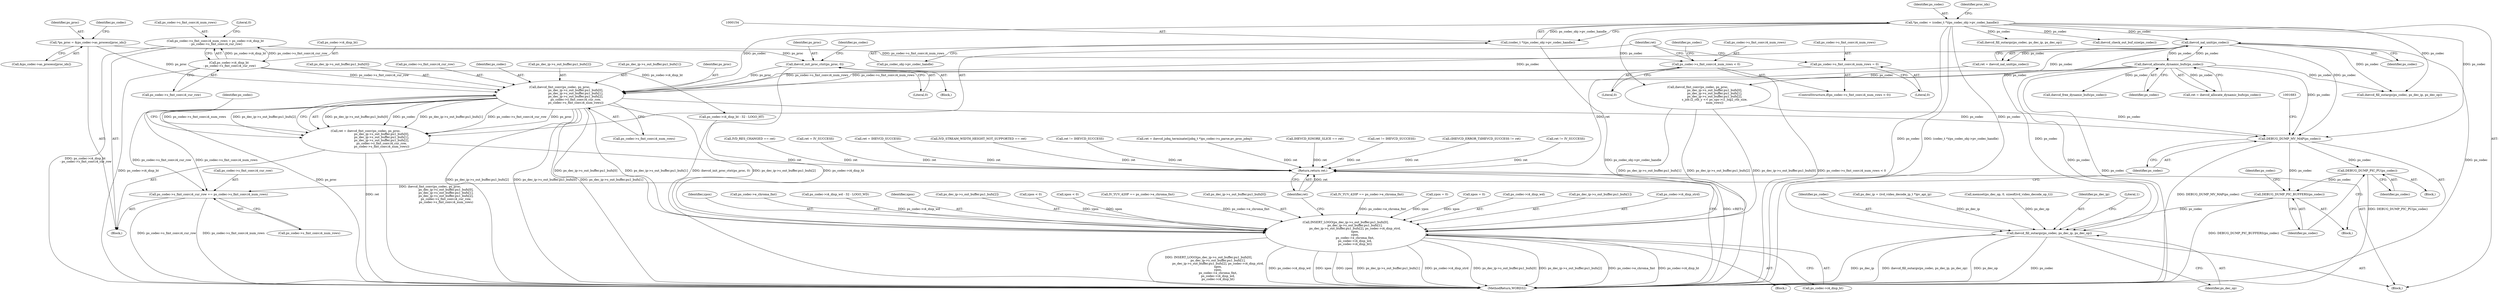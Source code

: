 digraph "0_Android_87fb7909c49e6a4510ba86ace1ffc83459c7e1b9@array" {
"1001634" [label="(Call,ihevcd_fmt_conv(ps_codec, ps_proc,\n                                  ps_dec_ip->s_out_buffer.pu1_bufs[0],\n                                  ps_dec_ip->s_out_buffer.pu1_bufs[1],\n                                  ps_dec_ip->s_out_buffer.pu1_bufs[2],\n                                  ps_codec->s_fmt_conv.i4_cur_row,\n                                  ps_codec->s_fmt_conv.i4_num_rows))"];
"1000151" [label="(Call,*ps_codec = (codec_t *)(ps_codec_obj->pv_codec_handle))"];
"1000153" [label="(Call,(codec_t *)(ps_codec_obj->pv_codec_handle))"];
"1000986" [label="(Call,ihevcd_nal_unit(ps_codec))"];
"1001183" [label="(Call,ihevcd_allocate_dynamic_bufs(ps_codec))"];
"1001614" [label="(Call,ihevcd_init_proc_ctxt(ps_proc, 0))"];
"1001584" [label="(Call,*ps_proc = &ps_codec->as_process[proc_idx])"];
"1001598" [label="(Call,ps_codec->i4_disp_ht\n - ps_codec->s_fmt_conv.i4_cur_row)"];
"1001618" [label="(Call,ps_codec->s_fmt_conv.i4_num_rows < 0)"];
"1001592" [label="(Call,ps_codec->s_fmt_conv.i4_num_rows = ps_codec->i4_disp_ht\n - ps_codec->s_fmt_conv.i4_cur_row)"];
"1001625" [label="(Call,ps_codec->s_fmt_conv.i4_num_rows = 0)"];
"1001632" [label="(Call,ret = ihevcd_fmt_conv(ps_codec, ps_proc,\n                                  ps_dec_ip->s_out_buffer.pu1_bufs[0],\n                                  ps_dec_ip->s_out_buffer.pu1_bufs[1],\n                                  ps_dec_ip->s_out_buffer.pu1_bufs[2],\n                                  ps_codec->s_fmt_conv.i4_cur_row,\n                                  ps_codec->s_fmt_conv.i4_num_rows))"];
"1001901" [label="(Return,return ret;)"];
"1001668" [label="(Call,ps_codec->s_fmt_conv.i4_cur_row += ps_codec->s_fmt_conv.i4_num_rows)"];
"1001679" [label="(Call,DEBUG_DUMP_MV_MAP(ps_codec))"];
"1001812" [label="(Call,DEBUG_DUMP_PIC_PU(ps_codec))"];
"1001814" [label="(Call,DEBUG_DUMP_PIC_BUFFERS(ps_codec))"];
"1001820" [label="(Call,ihevcd_fill_outargs(ps_codec, ps_dec_ip, ps_dec_op))"];
"1001865" [label="(Call,INSERT_LOGO(ps_dec_ip->s_out_buffer.pu1_bufs[0],\n                    ps_dec_ip->s_out_buffer.pu1_bufs[1],\n                    ps_dec_ip->s_out_buffer.pu1_bufs[2], ps_codec->i4_disp_strd,\n                    xpos,\n                    ypos,\n                    ps_codec->e_chroma_fmt,\n                    ps_codec->i4_disp_wd,\n                    ps_codec->i4_disp_ht))"];
"1000147" [label="(Call,ret = IV_SUCCESS)"];
"1001186" [label="(Call,ret != IV_SUCCESS)"];
"1001826" [label="(Literal,1)"];
"1001813" [label="(Identifier,ps_codec)"];
"1001107" [label="(Call,IVD_RES_CHANGED == ret)"];
"1001181" [label="(Call,ret = ihevcd_allocate_dynamic_bufs(ps_codec))"];
"1001584" [label="(Call,*ps_proc = &ps_codec->as_process[proc_idx])"];
"1000145" [label="(Block,)"];
"1001292" [label="(Call,IV_YUV_420P == ps_codec->e_chroma_fmt)"];
"1001618" [label="(Call,ps_codec->s_fmt_conv.i4_num_rows < 0)"];
"1001663" [label="(Call,ps_codec->s_fmt_conv.i4_num_rows)"];
"1001862" [label="(Call,xpos = 0)"];
"1001895" [label="(Call,ps_codec->i4_disp_wd)"];
"1001637" [label="(Call,ps_dec_ip->s_out_buffer.pu1_bufs[0])"];
"1001901" [label="(Return,return ret;)"];
"1001609" [label="(Literal,0)"];
"1001814" [label="(Call,DEBUG_DUMP_PIC_BUFFERS(ps_codec))"];
"1001240" [label="(Block,)"];
"1001815" [label="(Identifier,ps_codec)"];
"1001873" [label="(Call,ps_dec_ip->s_out_buffer.pu1_bufs[1])"];
"1001887" [label="(Call,ps_codec->i4_disp_strd)"];
"1001680" [label="(Identifier,ps_codec)"];
"1001821" [label="(Identifier,ps_codec)"];
"1001891" [label="(Identifier,ypos)"];
"1000155" [label="(Call,ps_codec_obj->pv_codec_handle)"];
"1001892" [label="(Call,ps_codec->e_chroma_fmt)"];
"1001811" [label="(Block,)"];
"1000984" [label="(Call,ret = ihevcd_nal_unit(ps_codec))"];
"1001599" [label="(Call,ps_codec->i4_disp_ht)"];
"1001903" [label="(MethodReturn,WORD32)"];
"1001671" [label="(Identifier,ps_codec)"];
"1001165" [label="(Call,ret = IHEVCD_SUCCESS)"];
"1001632" [label="(Call,ret = ihevcd_fmt_conv(ps_codec, ps_proc,\n                                  ps_dec_ip->s_out_buffer.pu1_bufs[0],\n                                  ps_dec_ip->s_out_buffer.pu1_bufs[1],\n                                  ps_dec_ip->s_out_buffer.pu1_bufs[2],\n                                  ps_codec->s_fmt_conv.i4_cur_row,\n                                  ps_codec->s_fmt_conv.i4_num_rows))"];
"1001190" [label="(Call,ihevcd_free_dynamic_bufs(ps_codec))"];
"1001183" [label="(Call,ihevcd_allocate_dynamic_bufs(ps_codec))"];
"1000986" [label="(Call,ihevcd_nal_unit(ps_codec))"];
"1000153" [label="(Call,(codec_t *)(ps_codec_obj->pv_codec_handle))"];
"1001812" [label="(Call,DEBUG_DUMP_PIC_PU(ps_codec))"];
"1001820" [label="(Call,ihevcd_fill_outargs(ps_codec, ps_dec_ip, ps_dec_op))"];
"1000987" [label="(Identifier,ps_codec)"];
"1001834" [label="(Call,ps_codec->i4_disp_wd - 32 - LOGO_WD)"];
"1001890" [label="(Identifier,xpos)"];
"1001595" [label="(Identifier,ps_codec)"];
"1001615" [label="(Identifier,ps_proc)"];
"1001658" [label="(Call,ps_codec->s_fmt_conv.i4_cur_row)"];
"1001614" [label="(Call,ihevcd_init_proc_ctxt(ps_proc, 0))"];
"1001635" [label="(Identifier,ps_codec)"];
"1001651" [label="(Call,ps_dec_ip->s_out_buffer.pu1_bufs[2])"];
"1001902" [label="(Identifier,ret)"];
"1001880" [label="(Call,ps_dec_ip->s_out_buffer.pu1_bufs[2])"];
"1001602" [label="(Call,ps_codec->s_fmt_conv.i4_cur_row)"];
"1000173" [label="(Call,ps_dec_ip = (ivd_video_decode_ip_t *)pv_api_ip)"];
"1001852" [label="(Call,ypos < 0)"];
"1001644" [label="(Call,ps_dec_ip->s_out_buffer.pu1_bufs[1])"];
"1001592" [label="(Call,ps_codec->s_fmt_conv.i4_num_rows = ps_codec->i4_disp_ht\n - ps_codec->s_fmt_conv.i4_cur_row)"];
"1000151" [label="(Call,*ps_codec = (codec_t *)(ps_codec_obj->pv_codec_handle))"];
"1001859" [label="(Call,xpos < 0)"];
"1001617" [label="(ControlStructure,if(ps_codec->s_fmt_conv.i4_num_rows < 0))"];
"1001110" [label="(Call,IVD_STREAM_WIDTH_HEIGHT_NOT_SUPPORTED == ret)"];
"1001865" [label="(Call,INSERT_LOGO(ps_dec_ip->s_out_buffer.pu1_bufs[0],\n                    ps_dec_ip->s_out_buffer.pu1_bufs[1],\n                    ps_dec_ip->s_out_buffer.pu1_bufs[2], ps_codec->i4_disp_strd,\n                    xpos,\n                    ypos,\n                    ps_codec->e_chroma_fmt,\n                    ps_codec->i4_disp_wd,\n                    ps_codec->i4_disp_ht))"];
"1001586" [label="(Call,&ps_codec->as_process[proc_idx])"];
"1001633" [label="(Identifier,ret)"];
"1001818" [label="(Identifier,ps_codec)"];
"1001219" [label="(Call,ret != IHEVCD_SUCCESS)"];
"1001621" [label="(Identifier,ps_codec)"];
"1001830" [label="(Block,)"];
"1001572" [label="(Call,IV_YUV_420P == ps_codec->e_chroma_fmt)"];
"1001585" [label="(Identifier,ps_proc)"];
"1001624" [label="(Literal,0)"];
"1001381" [label="(Call,ret = ihevcd_jobq_terminate((jobq_t *)ps_codec->s_parse.pv_proc_jobq))"];
"1001628" [label="(Identifier,ps_codec)"];
"1000152" [label="(Identifier,ps_codec)"];
"1001679" [label="(Call,DEBUG_DUMP_MV_MAP(ps_codec))"];
"1001866" [label="(Call,ps_dec_ip->s_out_buffer.pu1_bufs[0])"];
"1001844" [label="(Call,ps_codec->i4_disp_ht - 32 - LOGO_HT)"];
"1001527" [label="(Call,ihevcd_fmt_conv(ps_codec, ps_proc,\n                                    ps_dec_ip->s_out_buffer.pu1_bufs[0],\n                                    ps_dec_ip->s_out_buffer.pu1_bufs[1],\n                                    ps_dec_ip->s_out_buffer.pu1_bufs[2],\n                                    s_job.i2_ctb_y << ps_sps->i1_log2_ctb_size,\n                                    num_rows))"];
"1001674" [label="(Call,ps_codec->s_fmt_conv.i4_num_rows)"];
"1001616" [label="(Literal,0)"];
"1001631" [label="(Literal,0)"];
"1000190" [label="(Call,memset(ps_dec_op, 0, sizeof(ivd_video_decode_op_t)))"];
"1001593" [label="(Call,ps_codec->s_fmt_conv.i4_num_rows)"];
"1000600" [label="(Call,ihevcd_fill_outargs(ps_codec, ps_dec_ip, ps_dec_op))"];
"1001668" [label="(Call,ps_codec->s_fmt_conv.i4_cur_row += ps_codec->s_fmt_conv.i4_num_rows)"];
"1001636" [label="(Identifier,ps_proc)"];
"1001613" [label="(Block,)"];
"1001855" [label="(Call,ypos = 0)"];
"1000162" [label="(Identifier,proc_idx)"];
"1001625" [label="(Call,ps_codec->s_fmt_conv.i4_num_rows = 0)"];
"1001582" [label="(Block,)"];
"1001184" [label="(Identifier,ps_codec)"];
"1001086" [label="(Call,IHEVCD_IGNORE_SLICE == ret)"];
"1001822" [label="(Identifier,ps_dec_ip)"];
"1000546" [label="(Call,ihevcd_check_out_buf_size(ps_codec))"];
"1001619" [label="(Call,ps_codec->s_fmt_conv.i4_num_rows)"];
"1001669" [label="(Call,ps_codec->s_fmt_conv.i4_cur_row)"];
"1001152" [label="(Call,ret != IHEVCD_SUCCESS)"];
"1001228" [label="(Call,ihevcd_fill_outargs(ps_codec, ps_dec_ip, ps_dec_op))"];
"1001626" [label="(Call,ps_codec->s_fmt_conv.i4_num_rows)"];
"1001423" [label="(Call,(IHEVCD_ERROR_T)IHEVCD_SUCCESS != ret)"];
"1001634" [label="(Call,ihevcd_fmt_conv(ps_codec, ps_proc,\n                                  ps_dec_ip->s_out_buffer.pu1_bufs[0],\n                                  ps_dec_ip->s_out_buffer.pu1_bufs[1],\n                                  ps_dec_ip->s_out_buffer.pu1_bufs[2],\n                                  ps_codec->s_fmt_conv.i4_cur_row,\n                                  ps_codec->s_fmt_conv.i4_num_rows))"];
"1001898" [label="(Call,ps_codec->i4_disp_ht)"];
"1001823" [label="(Identifier,ps_dec_op)"];
"1001598" [label="(Call,ps_codec->i4_disp_ht\n - ps_codec->s_fmt_conv.i4_cur_row)"];
"1001634" -> "1001632"  [label="AST: "];
"1001634" -> "1001663"  [label="CFG: "];
"1001635" -> "1001634"  [label="AST: "];
"1001636" -> "1001634"  [label="AST: "];
"1001637" -> "1001634"  [label="AST: "];
"1001644" -> "1001634"  [label="AST: "];
"1001651" -> "1001634"  [label="AST: "];
"1001658" -> "1001634"  [label="AST: "];
"1001663" -> "1001634"  [label="AST: "];
"1001632" -> "1001634"  [label="CFG: "];
"1001634" -> "1001903"  [label="DDG: ps_proc"];
"1001634" -> "1001903"  [label="DDG: ps_dec_ip->s_out_buffer.pu1_bufs[2]"];
"1001634" -> "1001903"  [label="DDG: ps_dec_ip->s_out_buffer.pu1_bufs[0]"];
"1001634" -> "1001903"  [label="DDG: ps_dec_ip->s_out_buffer.pu1_bufs[1]"];
"1001634" -> "1001632"  [label="DDG: ps_dec_ip->s_out_buffer.pu1_bufs[0]"];
"1001634" -> "1001632"  [label="DDG: ps_codec"];
"1001634" -> "1001632"  [label="DDG: ps_dec_ip->s_out_buffer.pu1_bufs[1]"];
"1001634" -> "1001632"  [label="DDG: ps_codec->s_fmt_conv.i4_cur_row"];
"1001634" -> "1001632"  [label="DDG: ps_proc"];
"1001634" -> "1001632"  [label="DDG: ps_codec->s_fmt_conv.i4_num_rows"];
"1001634" -> "1001632"  [label="DDG: ps_dec_ip->s_out_buffer.pu1_bufs[2]"];
"1000151" -> "1001634"  [label="DDG: ps_codec"];
"1000986" -> "1001634"  [label="DDG: ps_codec"];
"1001183" -> "1001634"  [label="DDG: ps_codec"];
"1001614" -> "1001634"  [label="DDG: ps_proc"];
"1001584" -> "1001634"  [label="DDG: ps_proc"];
"1001598" -> "1001634"  [label="DDG: ps_codec->s_fmt_conv.i4_cur_row"];
"1001618" -> "1001634"  [label="DDG: ps_codec->s_fmt_conv.i4_num_rows"];
"1001625" -> "1001634"  [label="DDG: ps_codec->s_fmt_conv.i4_num_rows"];
"1001634" -> "1001668"  [label="DDG: ps_codec->s_fmt_conv.i4_num_rows"];
"1001634" -> "1001668"  [label="DDG: ps_codec->s_fmt_conv.i4_cur_row"];
"1001634" -> "1001679"  [label="DDG: ps_codec"];
"1001634" -> "1001865"  [label="DDG: ps_dec_ip->s_out_buffer.pu1_bufs[0]"];
"1001634" -> "1001865"  [label="DDG: ps_dec_ip->s_out_buffer.pu1_bufs[1]"];
"1001634" -> "1001865"  [label="DDG: ps_dec_ip->s_out_buffer.pu1_bufs[2]"];
"1000151" -> "1000145"  [label="AST: "];
"1000151" -> "1000153"  [label="CFG: "];
"1000152" -> "1000151"  [label="AST: "];
"1000153" -> "1000151"  [label="AST: "];
"1000162" -> "1000151"  [label="CFG: "];
"1000151" -> "1001903"  [label="DDG: ps_codec"];
"1000151" -> "1001903"  [label="DDG: (codec_t *)(ps_codec_obj->pv_codec_handle)"];
"1000153" -> "1000151"  [label="DDG: ps_codec_obj->pv_codec_handle"];
"1000151" -> "1000546"  [label="DDG: ps_codec"];
"1000151" -> "1000600"  [label="DDG: ps_codec"];
"1000151" -> "1000986"  [label="DDG: ps_codec"];
"1000151" -> "1001228"  [label="DDG: ps_codec"];
"1000151" -> "1001527"  [label="DDG: ps_codec"];
"1000151" -> "1001679"  [label="DDG: ps_codec"];
"1000151" -> "1001820"  [label="DDG: ps_codec"];
"1000153" -> "1000155"  [label="CFG: "];
"1000154" -> "1000153"  [label="AST: "];
"1000155" -> "1000153"  [label="AST: "];
"1000153" -> "1001903"  [label="DDG: ps_codec_obj->pv_codec_handle"];
"1000986" -> "1000984"  [label="AST: "];
"1000986" -> "1000987"  [label="CFG: "];
"1000987" -> "1000986"  [label="AST: "];
"1000984" -> "1000986"  [label="CFG: "];
"1000986" -> "1001903"  [label="DDG: ps_codec"];
"1000986" -> "1000984"  [label="DDG: ps_codec"];
"1001183" -> "1000986"  [label="DDG: ps_codec"];
"1000986" -> "1001183"  [label="DDG: ps_codec"];
"1000986" -> "1001228"  [label="DDG: ps_codec"];
"1000986" -> "1001527"  [label="DDG: ps_codec"];
"1000986" -> "1001679"  [label="DDG: ps_codec"];
"1000986" -> "1001820"  [label="DDG: ps_codec"];
"1001183" -> "1001181"  [label="AST: "];
"1001183" -> "1001184"  [label="CFG: "];
"1001184" -> "1001183"  [label="AST: "];
"1001181" -> "1001183"  [label="CFG: "];
"1001183" -> "1001903"  [label="DDG: ps_codec"];
"1001183" -> "1001181"  [label="DDG: ps_codec"];
"1001183" -> "1001190"  [label="DDG: ps_codec"];
"1001183" -> "1001228"  [label="DDG: ps_codec"];
"1001183" -> "1001527"  [label="DDG: ps_codec"];
"1001183" -> "1001679"  [label="DDG: ps_codec"];
"1001183" -> "1001820"  [label="DDG: ps_codec"];
"1001614" -> "1001613"  [label="AST: "];
"1001614" -> "1001616"  [label="CFG: "];
"1001615" -> "1001614"  [label="AST: "];
"1001616" -> "1001614"  [label="AST: "];
"1001621" -> "1001614"  [label="CFG: "];
"1001614" -> "1001903"  [label="DDG: ihevcd_init_proc_ctxt(ps_proc, 0)"];
"1001584" -> "1001614"  [label="DDG: ps_proc"];
"1001584" -> "1001582"  [label="AST: "];
"1001584" -> "1001586"  [label="CFG: "];
"1001585" -> "1001584"  [label="AST: "];
"1001586" -> "1001584"  [label="AST: "];
"1001595" -> "1001584"  [label="CFG: "];
"1001598" -> "1001592"  [label="AST: "];
"1001598" -> "1001602"  [label="CFG: "];
"1001599" -> "1001598"  [label="AST: "];
"1001602" -> "1001598"  [label="AST: "];
"1001592" -> "1001598"  [label="CFG: "];
"1001598" -> "1001903"  [label="DDG: ps_codec->i4_disp_ht"];
"1001598" -> "1001592"  [label="DDG: ps_codec->i4_disp_ht"];
"1001598" -> "1001592"  [label="DDG: ps_codec->s_fmt_conv.i4_cur_row"];
"1001598" -> "1001844"  [label="DDG: ps_codec->i4_disp_ht"];
"1001618" -> "1001617"  [label="AST: "];
"1001618" -> "1001624"  [label="CFG: "];
"1001619" -> "1001618"  [label="AST: "];
"1001624" -> "1001618"  [label="AST: "];
"1001628" -> "1001618"  [label="CFG: "];
"1001633" -> "1001618"  [label="CFG: "];
"1001618" -> "1001903"  [label="DDG: ps_codec->s_fmt_conv.i4_num_rows < 0"];
"1001592" -> "1001618"  [label="DDG: ps_codec->s_fmt_conv.i4_num_rows"];
"1001592" -> "1001582"  [label="AST: "];
"1001593" -> "1001592"  [label="AST: "];
"1001609" -> "1001592"  [label="CFG: "];
"1001592" -> "1001903"  [label="DDG: ps_codec->i4_disp_ht\n - ps_codec->s_fmt_conv.i4_cur_row"];
"1001625" -> "1001617"  [label="AST: "];
"1001625" -> "1001631"  [label="CFG: "];
"1001626" -> "1001625"  [label="AST: "];
"1001631" -> "1001625"  [label="AST: "];
"1001633" -> "1001625"  [label="CFG: "];
"1001632" -> "1001582"  [label="AST: "];
"1001633" -> "1001632"  [label="AST: "];
"1001671" -> "1001632"  [label="CFG: "];
"1001632" -> "1001903"  [label="DDG: ret"];
"1001632" -> "1001903"  [label="DDG: ihevcd_fmt_conv(ps_codec, ps_proc,\n                                  ps_dec_ip->s_out_buffer.pu1_bufs[0],\n                                  ps_dec_ip->s_out_buffer.pu1_bufs[1],\n                                  ps_dec_ip->s_out_buffer.pu1_bufs[2],\n                                  ps_codec->s_fmt_conv.i4_cur_row,\n                                  ps_codec->s_fmt_conv.i4_num_rows)"];
"1001632" -> "1001901"  [label="DDG: ret"];
"1001901" -> "1000145"  [label="AST: "];
"1001901" -> "1001902"  [label="CFG: "];
"1001902" -> "1001901"  [label="AST: "];
"1001903" -> "1001901"  [label="CFG: "];
"1001901" -> "1001903"  [label="DDG: <RET>"];
"1001902" -> "1001901"  [label="DDG: ret"];
"1001165" -> "1001901"  [label="DDG: ret"];
"1001107" -> "1001901"  [label="DDG: ret"];
"1001086" -> "1001901"  [label="DDG: ret"];
"1001381" -> "1001901"  [label="DDG: ret"];
"1001423" -> "1001901"  [label="DDG: ret"];
"1001152" -> "1001901"  [label="DDG: ret"];
"1000984" -> "1001901"  [label="DDG: ret"];
"1001219" -> "1001901"  [label="DDG: ret"];
"1000147" -> "1001901"  [label="DDG: ret"];
"1001110" -> "1001901"  [label="DDG: ret"];
"1001186" -> "1001901"  [label="DDG: ret"];
"1001668" -> "1001582"  [label="AST: "];
"1001668" -> "1001674"  [label="CFG: "];
"1001669" -> "1001668"  [label="AST: "];
"1001674" -> "1001668"  [label="AST: "];
"1001680" -> "1001668"  [label="CFG: "];
"1001668" -> "1001903"  [label="DDG: ps_codec->s_fmt_conv.i4_cur_row"];
"1001668" -> "1001903"  [label="DDG: ps_codec->s_fmt_conv.i4_num_rows"];
"1001679" -> "1001240"  [label="AST: "];
"1001679" -> "1001680"  [label="CFG: "];
"1001680" -> "1001679"  [label="AST: "];
"1001683" -> "1001679"  [label="CFG: "];
"1001679" -> "1001903"  [label="DDG: DEBUG_DUMP_MV_MAP(ps_codec)"];
"1001527" -> "1001679"  [label="DDG: ps_codec"];
"1001679" -> "1001812"  [label="DDG: ps_codec"];
"1001679" -> "1001814"  [label="DDG: ps_codec"];
"1001812" -> "1001811"  [label="AST: "];
"1001812" -> "1001813"  [label="CFG: "];
"1001813" -> "1001812"  [label="AST: "];
"1001815" -> "1001812"  [label="CFG: "];
"1001812" -> "1001903"  [label="DDG: DEBUG_DUMP_PIC_PU(ps_codec)"];
"1001812" -> "1001814"  [label="DDG: ps_codec"];
"1001814" -> "1001240"  [label="AST: "];
"1001814" -> "1001815"  [label="CFG: "];
"1001815" -> "1001814"  [label="AST: "];
"1001818" -> "1001814"  [label="CFG: "];
"1001814" -> "1001903"  [label="DDG: DEBUG_DUMP_PIC_BUFFERS(ps_codec)"];
"1001814" -> "1001820"  [label="DDG: ps_codec"];
"1001820" -> "1000145"  [label="AST: "];
"1001820" -> "1001823"  [label="CFG: "];
"1001821" -> "1001820"  [label="AST: "];
"1001822" -> "1001820"  [label="AST: "];
"1001823" -> "1001820"  [label="AST: "];
"1001826" -> "1001820"  [label="CFG: "];
"1001820" -> "1001903"  [label="DDG: ps_dec_ip"];
"1001820" -> "1001903"  [label="DDG: ihevcd_fill_outargs(ps_codec, ps_dec_ip, ps_dec_op)"];
"1001820" -> "1001903"  [label="DDG: ps_dec_op"];
"1001820" -> "1001903"  [label="DDG: ps_codec"];
"1000173" -> "1001820"  [label="DDG: ps_dec_ip"];
"1000190" -> "1001820"  [label="DDG: ps_dec_op"];
"1001865" -> "1001830"  [label="AST: "];
"1001865" -> "1001898"  [label="CFG: "];
"1001866" -> "1001865"  [label="AST: "];
"1001873" -> "1001865"  [label="AST: "];
"1001880" -> "1001865"  [label="AST: "];
"1001887" -> "1001865"  [label="AST: "];
"1001890" -> "1001865"  [label="AST: "];
"1001891" -> "1001865"  [label="AST: "];
"1001892" -> "1001865"  [label="AST: "];
"1001895" -> "1001865"  [label="AST: "];
"1001898" -> "1001865"  [label="AST: "];
"1001902" -> "1001865"  [label="CFG: "];
"1001865" -> "1001903"  [label="DDG: INSERT_LOGO(ps_dec_ip->s_out_buffer.pu1_bufs[0],\n                    ps_dec_ip->s_out_buffer.pu1_bufs[1],\n                    ps_dec_ip->s_out_buffer.pu1_bufs[2], ps_codec->i4_disp_strd,\n                    xpos,\n                    ypos,\n                    ps_codec->e_chroma_fmt,\n                    ps_codec->i4_disp_wd,\n                    ps_codec->i4_disp_ht)"];
"1001865" -> "1001903"  [label="DDG: ps_codec->i4_disp_wd"];
"1001865" -> "1001903"  [label="DDG: xpos"];
"1001865" -> "1001903"  [label="DDG: ypos"];
"1001865" -> "1001903"  [label="DDG: ps_dec_ip->s_out_buffer.pu1_bufs[1]"];
"1001865" -> "1001903"  [label="DDG: ps_codec->i4_disp_strd"];
"1001865" -> "1001903"  [label="DDG: ps_dec_ip->s_out_buffer.pu1_bufs[0]"];
"1001865" -> "1001903"  [label="DDG: ps_dec_ip->s_out_buffer.pu1_bufs[2]"];
"1001865" -> "1001903"  [label="DDG: ps_codec->e_chroma_fmt"];
"1001865" -> "1001903"  [label="DDG: ps_codec->i4_disp_ht"];
"1001527" -> "1001865"  [label="DDG: ps_dec_ip->s_out_buffer.pu1_bufs[0]"];
"1001527" -> "1001865"  [label="DDG: ps_dec_ip->s_out_buffer.pu1_bufs[1]"];
"1001527" -> "1001865"  [label="DDG: ps_dec_ip->s_out_buffer.pu1_bufs[2]"];
"1001862" -> "1001865"  [label="DDG: xpos"];
"1001859" -> "1001865"  [label="DDG: xpos"];
"1001855" -> "1001865"  [label="DDG: ypos"];
"1001852" -> "1001865"  [label="DDG: ypos"];
"1001572" -> "1001865"  [label="DDG: ps_codec->e_chroma_fmt"];
"1001292" -> "1001865"  [label="DDG: ps_codec->e_chroma_fmt"];
"1001834" -> "1001865"  [label="DDG: ps_codec->i4_disp_wd"];
"1001844" -> "1001865"  [label="DDG: ps_codec->i4_disp_ht"];
}
